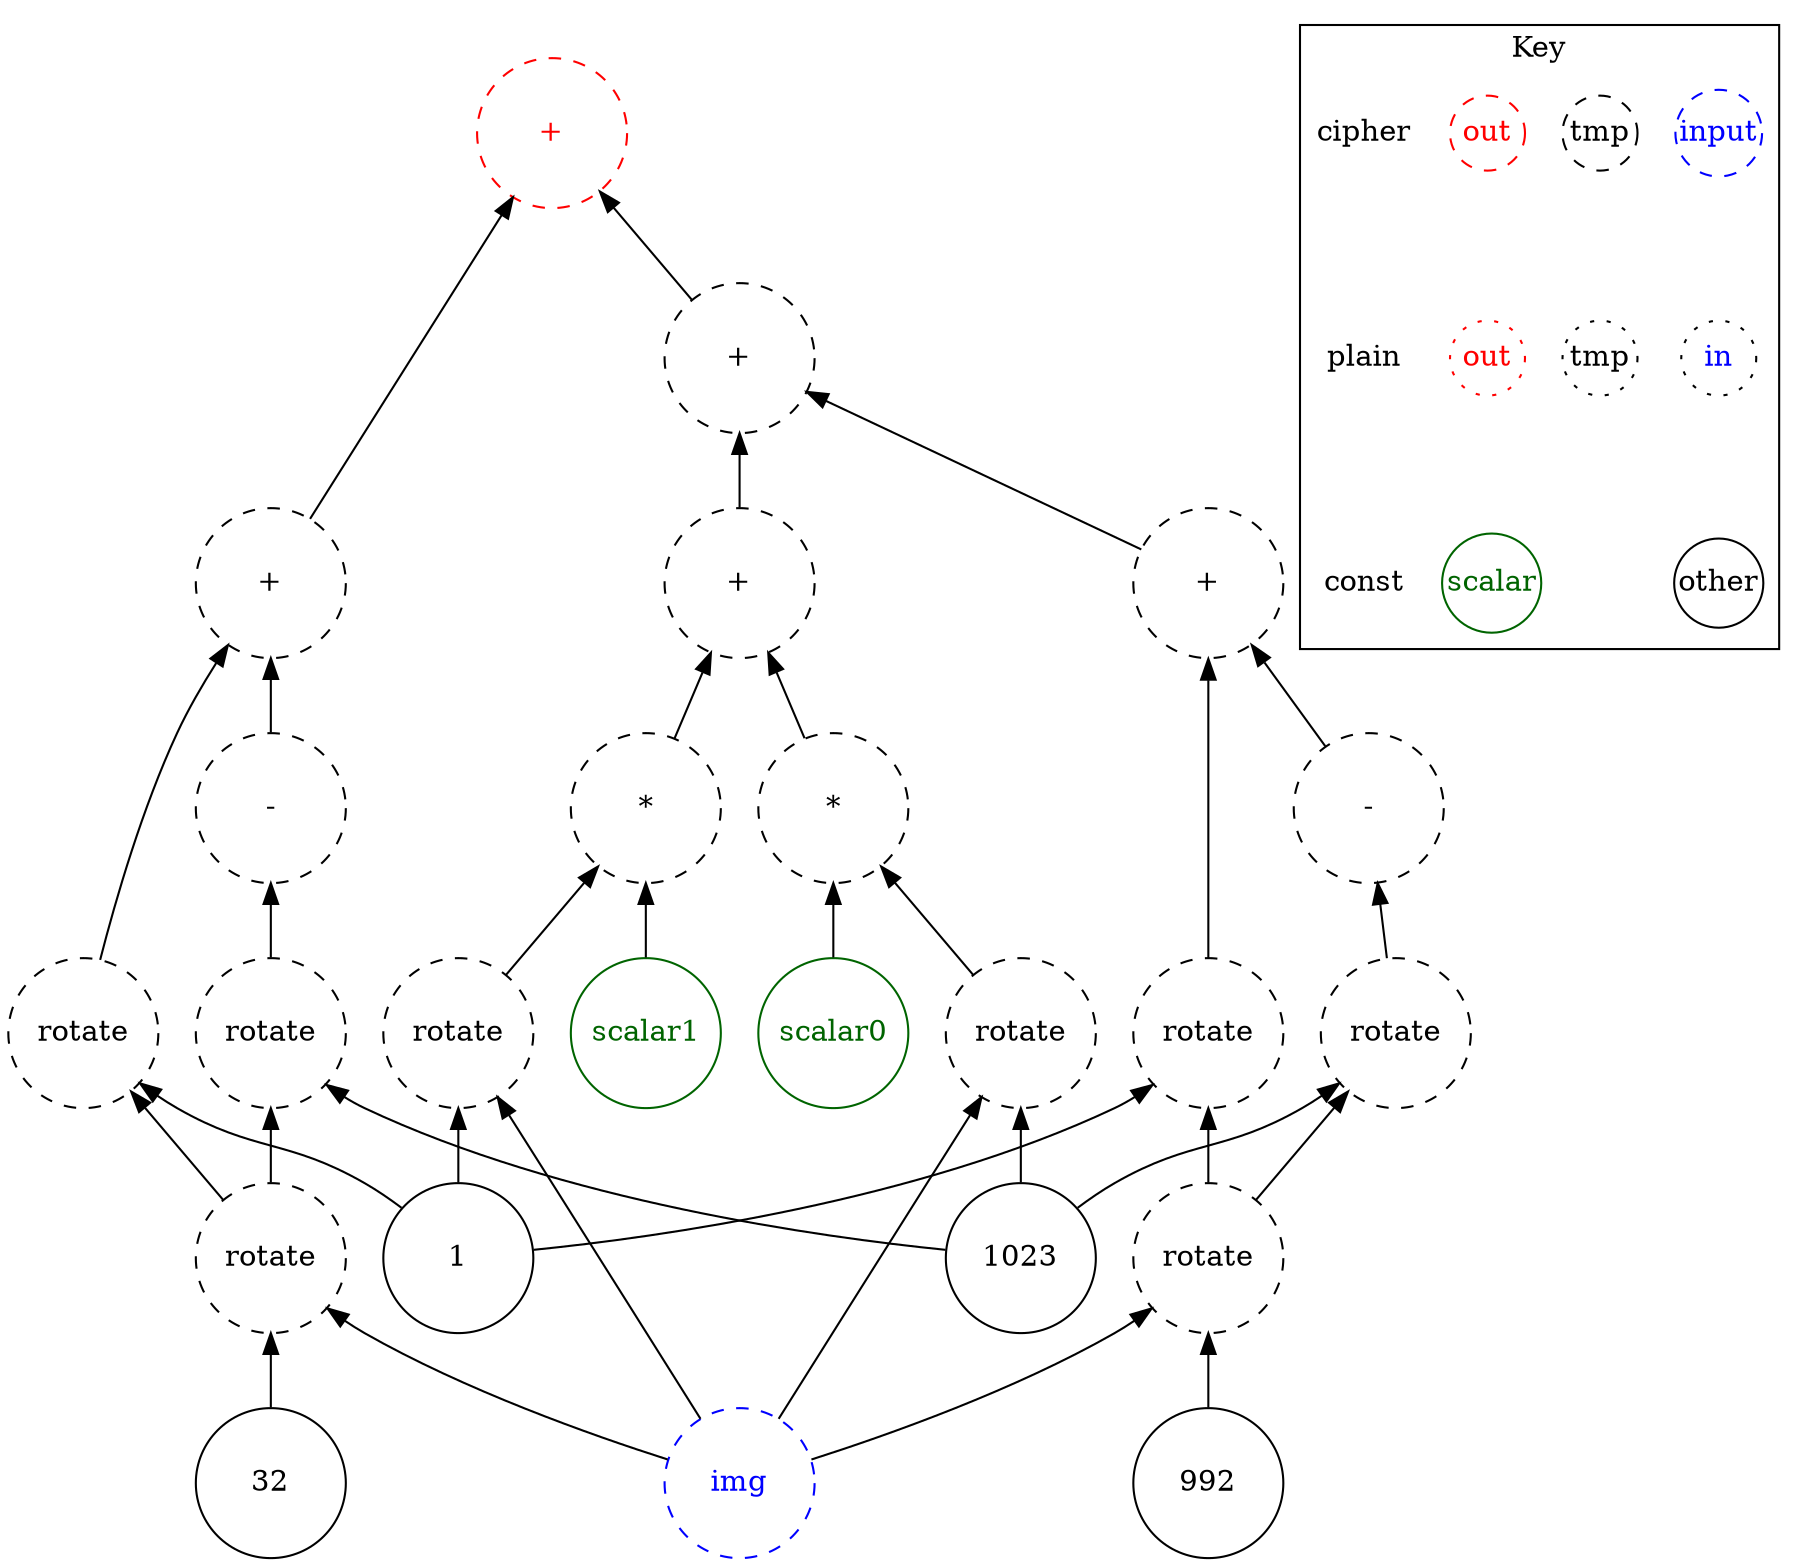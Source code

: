 digraph "gx_kernel" {
node [shape=circle width=1 margin=0]
edge [dir=back]
1 [label="1" style=solid]
32 [label="32" style=solid]
ciphertext0 [label="img" style=dashed color=blue fontcolor=blue]
ciphertext2 [label="rotate" style=dashed]
ciphertext2 -> ciphertext0
ciphertext2 -> 32
ciphertext14 [label="rotate" style=dashed]
ciphertext14 -> ciphertext2
ciphertext14 -> 1
1023 [label="1023" style=solid]
ciphertext12 [label="rotate" style=dashed]
ciphertext12 -> ciphertext2
ciphertext12 -> 1023
ciphertext13 [label="-" style=dashed]
ciphertext13 -> ciphertext12
ciphertext15 [label="+" style=dashed]
ciphertext15 -> ciphertext13
ciphertext15 -> ciphertext14
1 [label="1" style=solid]
ciphertext9 [label="rotate" style=dashed]
ciphertext9 -> ciphertext0
ciphertext9 -> 1
scalar1 [label="scalar1" style=solid color=darkgreen fontcolor=darkgreen]
ciphertext10 [label="*" style=dashed]
ciphertext10 -> scalar1
ciphertext10 -> ciphertext9
1023 [label="1023" style=solid]
ciphertext7 [label="rotate" style=dashed]
ciphertext7 -> ciphertext0
ciphertext7 -> 1023
scalar0 [label="scalar0" style=solid color=darkgreen fontcolor=darkgreen]
ciphertext8 [label="*" style=dashed]
ciphertext8 -> scalar0
ciphertext8 -> ciphertext7
ciphertext11 [label="+" style=dashed]
ciphertext11 -> ciphertext8
ciphertext11 -> ciphertext10
1 [label="1" style=solid]
992 [label="992" style=solid]
ciphertext1 [label="rotate" style=dashed]
ciphertext1 -> ciphertext0
ciphertext1 -> 992
ciphertext5 [label="rotate" style=dashed]
ciphertext5 -> ciphertext1
ciphertext5 -> 1
1023 [label="1023" style=solid]
ciphertext3 [label="rotate" style=dashed]
ciphertext3 -> ciphertext1
ciphertext3 -> 1023
ciphertext4 [label="-" style=dashed]
ciphertext4 -> ciphertext3
ciphertext6 [label="+" style=dashed]
ciphertext6 -> ciphertext4
ciphertext6 -> ciphertext5
ciphertext16 [label="+" style=dashed]
ciphertext16 -> ciphertext6
ciphertext16 -> ciphertext11
ciphertext17 [label="+" style=dashed color=red fontcolor=red]
ciphertext17 -> ciphertext16
ciphertext17 -> ciphertext15
subgraph cluster_key {
    graph[label="Key"]
    node [width=0.5]
    edge [dir=forward style=invis]
    in_cipher [label=input color=blue fontcolor=blue style=dashed]
    tmp_cipher [label=tmp color=black fontcolor=black style=dashed]
    out_cipher [label=out color=red fontcolor=red style=dashed]
    cipher [shape=plain]

    in_plain [label=in icolor=blue fontcolor=blue style=dotted]
    tmp_plain [label=tmp color=black fontcolor=black style=dotted]
    out_plain [label=out color=red fontcolor=red style=dotted]
    plain [shape=plain]
    
    other [color=black fontcolor=black style=solid]
    scalar [color=darkgreen fontcolor=darkgreen style=solid]
    const[shape=plain]
    
    cipher -> plain
    plain -> const
    out_cipher -> out_plain
    in_cipher -> in_plain
    tmp_cipher -> tmp_plain
    in_plain -> other
    out_plain -> scalar
}
}
